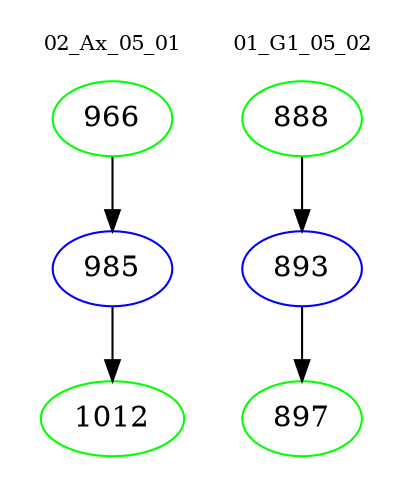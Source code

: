 digraph{
subgraph cluster_0 {
color = white
label = "02_Ax_05_01";
fontsize=10;
T0_966 [label="966", color="green"]
T0_966 -> T0_985 [color="black"]
T0_985 [label="985", color="blue"]
T0_985 -> T0_1012 [color="black"]
T0_1012 [label="1012", color="green"]
}
subgraph cluster_1 {
color = white
label = "01_G1_05_02";
fontsize=10;
T1_888 [label="888", color="green"]
T1_888 -> T1_893 [color="black"]
T1_893 [label="893", color="blue"]
T1_893 -> T1_897 [color="black"]
T1_897 [label="897", color="green"]
}
}
